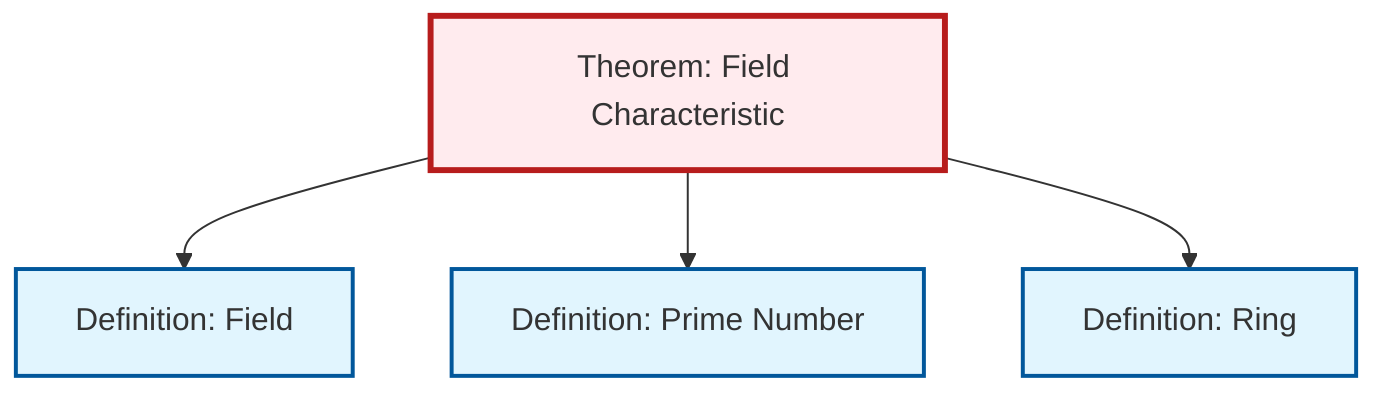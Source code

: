 graph TD
    classDef definition fill:#e1f5fe,stroke:#01579b,stroke-width:2px
    classDef theorem fill:#f3e5f5,stroke:#4a148c,stroke-width:2px
    classDef axiom fill:#fff3e0,stroke:#e65100,stroke-width:2px
    classDef example fill:#e8f5e9,stroke:#1b5e20,stroke-width:2px
    classDef current fill:#ffebee,stroke:#b71c1c,stroke-width:3px
    def-prime["Definition: Prime Number"]:::definition
    def-field["Definition: Field"]:::definition
    def-ring["Definition: Ring"]:::definition
    thm-field-characteristic["Theorem: Field Characteristic"]:::theorem
    thm-field-characteristic --> def-field
    thm-field-characteristic --> def-prime
    thm-field-characteristic --> def-ring
    class thm-field-characteristic current